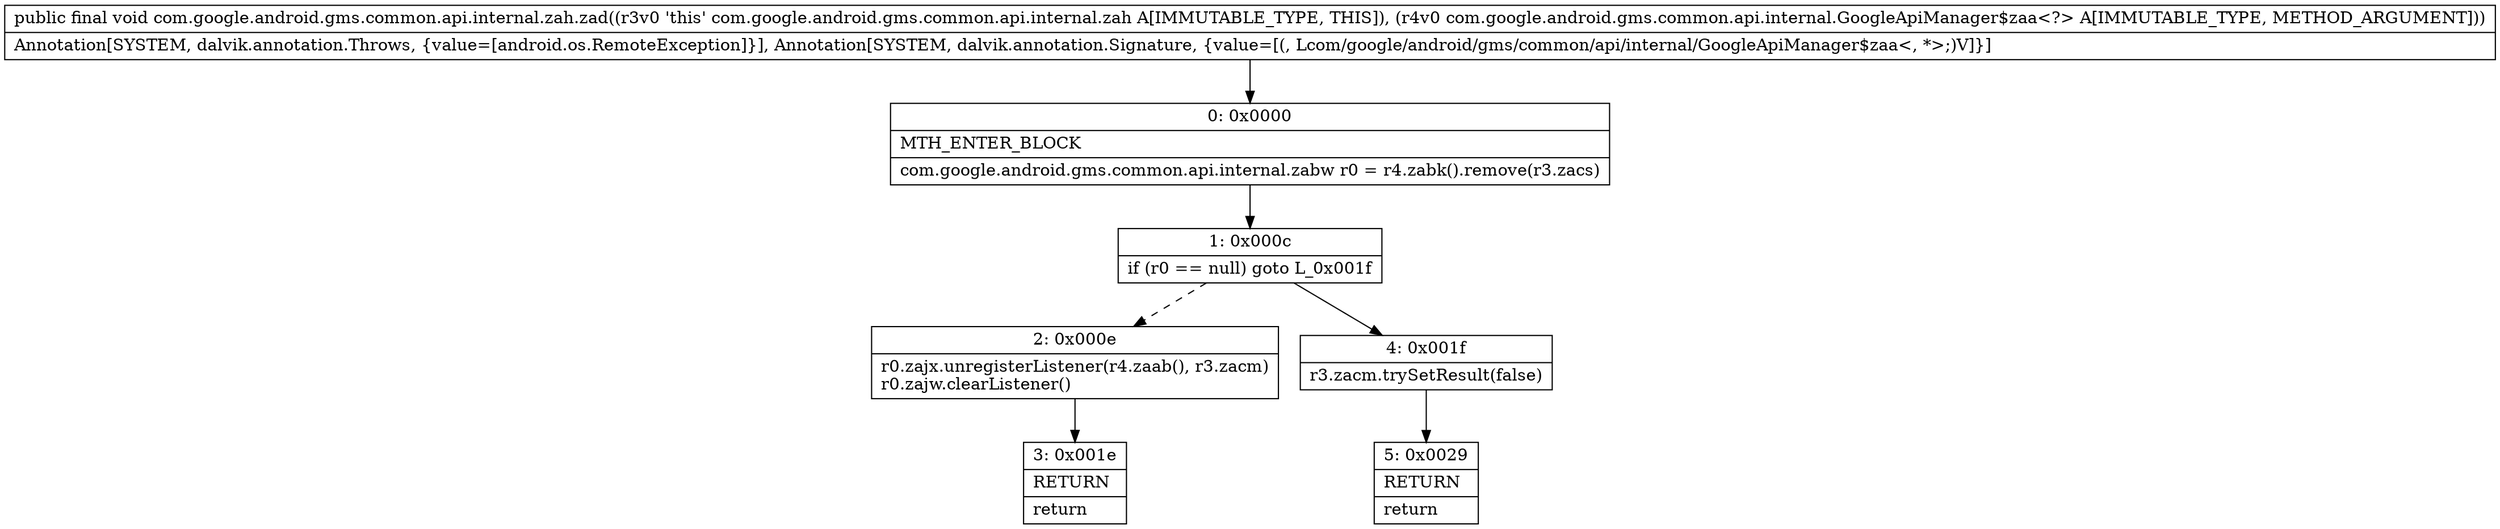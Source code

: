 digraph "CFG forcom.google.android.gms.common.api.internal.zah.zad(Lcom\/google\/android\/gms\/common\/api\/internal\/GoogleApiManager$zaa;)V" {
Node_0 [shape=record,label="{0\:\ 0x0000|MTH_ENTER_BLOCK\l|com.google.android.gms.common.api.internal.zabw r0 = r4.zabk().remove(r3.zacs)\l}"];
Node_1 [shape=record,label="{1\:\ 0x000c|if (r0 == null) goto L_0x001f\l}"];
Node_2 [shape=record,label="{2\:\ 0x000e|r0.zajx.unregisterListener(r4.zaab(), r3.zacm)\lr0.zajw.clearListener()\l}"];
Node_3 [shape=record,label="{3\:\ 0x001e|RETURN\l|return\l}"];
Node_4 [shape=record,label="{4\:\ 0x001f|r3.zacm.trySetResult(false)\l}"];
Node_5 [shape=record,label="{5\:\ 0x0029|RETURN\l|return\l}"];
MethodNode[shape=record,label="{public final void com.google.android.gms.common.api.internal.zah.zad((r3v0 'this' com.google.android.gms.common.api.internal.zah A[IMMUTABLE_TYPE, THIS]), (r4v0 com.google.android.gms.common.api.internal.GoogleApiManager$zaa\<?\> A[IMMUTABLE_TYPE, METHOD_ARGUMENT]))  | Annotation[SYSTEM, dalvik.annotation.Throws, \{value=[android.os.RemoteException]\}], Annotation[SYSTEM, dalvik.annotation.Signature, \{value=[(, Lcom\/google\/android\/gms\/common\/api\/internal\/GoogleApiManager$zaa\<, *\>;)V]\}]\l}"];
MethodNode -> Node_0;
Node_0 -> Node_1;
Node_1 -> Node_2[style=dashed];
Node_1 -> Node_4;
Node_2 -> Node_3;
Node_4 -> Node_5;
}


